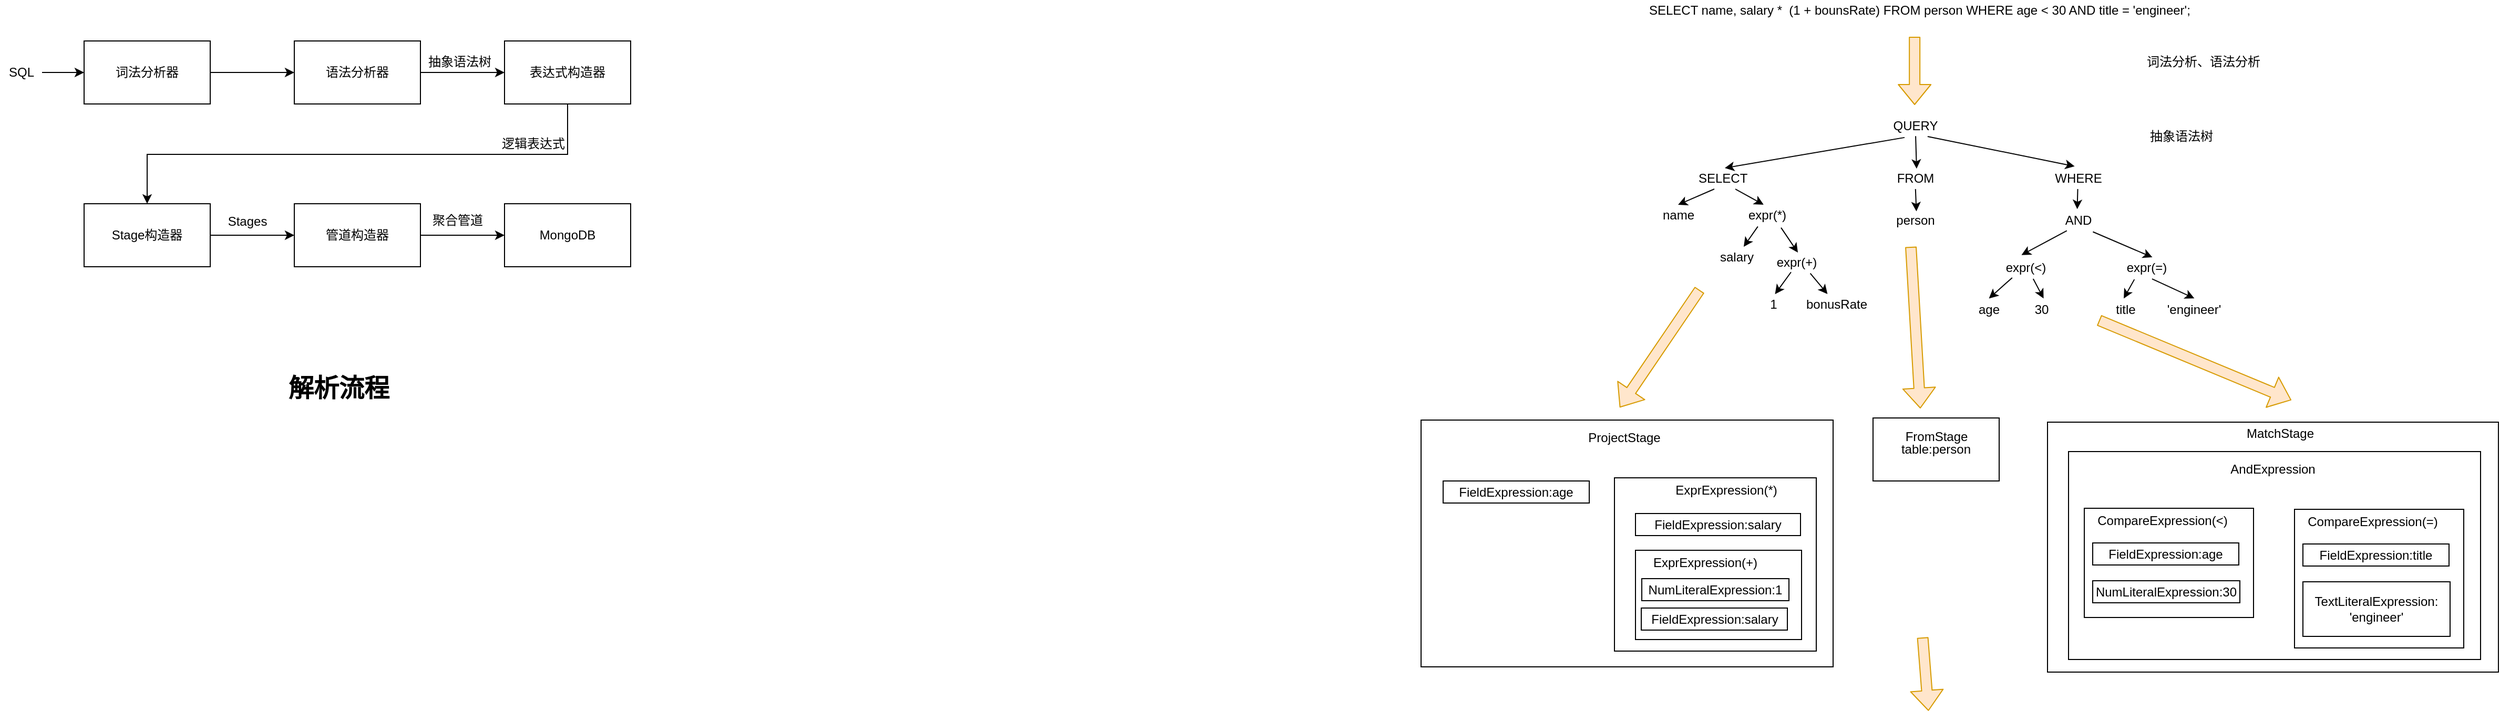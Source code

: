 <mxfile version="14.4.3" type="device"><diagram id="F8hB-wO7Zk6uaAA7d37x" name="第 1 页"><mxGraphModel dx="2878" dy="1407" grid="0" gridSize="5" guides="1" tooltips="1" connect="1" arrows="1" fold="1" page="0" pageScale="1" pageWidth="827" pageHeight="1169" math="0" shadow="0"><root><mxCell id="0"/><mxCell id="1" parent="0"/><mxCell id="Rw8fD7zV6sEt0EkAXEDI-39" value="SELECT name, salary *&amp;nbsp; (1 + bounsRate) FROM person WHERE age &amp;lt; 30 AND title = 'engineer';" style="text;html=1;align=left;verticalAlign=middle;resizable=0;points=[];autosize=1;" vertex="1" parent="1"><mxGeometry x="305" y="-700" width="530" height="20" as="geometry"/></mxCell><mxCell id="Rw8fD7zV6sEt0EkAXEDI-40" value="SELECT&amp;nbsp;" style="text;html=1;strokeColor=none;fillColor=none;align=center;verticalAlign=middle;whiteSpace=wrap;rounded=0;" vertex="1" parent="1"><mxGeometry x="359" y="-540" width="40" height="20" as="geometry"/></mxCell><mxCell id="Rw8fD7zV6sEt0EkAXEDI-41" value="name" style="text;html=1;strokeColor=none;fillColor=none;align=center;verticalAlign=middle;whiteSpace=wrap;rounded=0;" vertex="1" parent="1"><mxGeometry x="314.5" y="-505" width="40" height="20" as="geometry"/></mxCell><mxCell id="Rw8fD7zV6sEt0EkAXEDI-42" value="expr(*)" style="text;html=1;align=center;verticalAlign=middle;resizable=0;points=[];autosize=1;" vertex="1" parent="1"><mxGeometry x="393.5" y="-505" width="50" height="20" as="geometry"/></mxCell><mxCell id="Rw8fD7zV6sEt0EkAXEDI-43" value="salary" style="text;html=1;align=center;verticalAlign=middle;resizable=0;points=[];autosize=1;" vertex="1" parent="1"><mxGeometry x="365" y="-465" width="50" height="20" as="geometry"/></mxCell><mxCell id="Rw8fD7zV6sEt0EkAXEDI-44" value="expr(+)" style="text;html=1;align=center;verticalAlign=middle;resizable=0;points=[];autosize=1;" vertex="1" parent="1"><mxGeometry x="422" y="-460" width="50" height="20" as="geometry"/></mxCell><mxCell id="Rw8fD7zV6sEt0EkAXEDI-45" value="1" style="text;html=1;align=center;verticalAlign=middle;resizable=0;points=[];autosize=1;" vertex="1" parent="1"><mxGeometry x="415" y="-420" width="20" height="20" as="geometry"/></mxCell><mxCell id="Rw8fD7zV6sEt0EkAXEDI-46" value="bonusRate" style="text;html=1;align=center;verticalAlign=middle;resizable=0;points=[];autosize=1;" vertex="1" parent="1"><mxGeometry x="450" y="-420" width="70" height="20" as="geometry"/></mxCell><mxCell id="Rw8fD7zV6sEt0EkAXEDI-47" value="QUERY" style="text;html=1;align=center;verticalAlign=middle;resizable=0;points=[];autosize=1;" vertex="1" parent="1"><mxGeometry x="530" y="-590" width="60" height="20" as="geometry"/></mxCell><mxCell id="Rw8fD7zV6sEt0EkAXEDI-48" value="FROM" style="text;html=1;align=center;verticalAlign=middle;resizable=0;points=[];autosize=1;" vertex="1" parent="1"><mxGeometry x="535" y="-540" width="50" height="20" as="geometry"/></mxCell><mxCell id="Rw8fD7zV6sEt0EkAXEDI-49" value="person" style="text;html=1;align=center;verticalAlign=middle;resizable=0;points=[];autosize=1;" vertex="1" parent="1"><mxGeometry x="535" y="-500" width="50" height="20" as="geometry"/></mxCell><mxCell id="Rw8fD7zV6sEt0EkAXEDI-50" value="WHERE" style="text;html=1;align=center;verticalAlign=middle;resizable=0;points=[];autosize=1;" vertex="1" parent="1"><mxGeometry x="685" y="-540" width="60" height="20" as="geometry"/></mxCell><mxCell id="Rw8fD7zV6sEt0EkAXEDI-51" value="AND" style="text;html=1;align=center;verticalAlign=middle;resizable=0;points=[];autosize=1;" vertex="1" parent="1"><mxGeometry x="695" y="-500" width="40" height="20" as="geometry"/></mxCell><mxCell id="Rw8fD7zV6sEt0EkAXEDI-52" value="expr(&amp;lt;)" style="text;html=1;align=center;verticalAlign=middle;resizable=0;points=[];autosize=1;" vertex="1" parent="1"><mxGeometry x="640" y="-455" width="50" height="20" as="geometry"/></mxCell><mxCell id="Rw8fD7zV6sEt0EkAXEDI-53" value="age" style="text;html=1;align=center;verticalAlign=middle;resizable=0;points=[];autosize=1;" vertex="1" parent="1"><mxGeometry x="610" y="-415" width="40" height="20" as="geometry"/></mxCell><mxCell id="Rw8fD7zV6sEt0EkAXEDI-54" value="30" style="text;html=1;align=center;verticalAlign=middle;resizable=0;points=[];autosize=1;" vertex="1" parent="1"><mxGeometry x="665" y="-415" width="30" height="20" as="geometry"/></mxCell><mxCell id="Rw8fD7zV6sEt0EkAXEDI-55" value="expr(=)" style="text;html=1;align=center;verticalAlign=middle;resizable=0;points=[];autosize=1;" vertex="1" parent="1"><mxGeometry x="755" y="-455" width="50" height="20" as="geometry"/></mxCell><mxCell id="Rw8fD7zV6sEt0EkAXEDI-56" value="title" style="text;html=1;align=center;verticalAlign=middle;resizable=0;points=[];autosize=1;" vertex="1" parent="1"><mxGeometry x="745" y="-415" width="30" height="20" as="geometry"/></mxCell><mxCell id="Rw8fD7zV6sEt0EkAXEDI-57" value="'engineer'" style="text;html=1;align=center;verticalAlign=middle;resizable=0;points=[];autosize=1;" vertex="1" parent="1"><mxGeometry x="790" y="-415" width="70" height="20" as="geometry"/></mxCell><mxCell id="Rw8fD7zV6sEt0EkAXEDI-58" value="" style="endArrow=classic;html=1;entryX=0.5;entryY=0;entryDx=0;entryDy=0;exitX=0.333;exitY=1.047;exitDx=0;exitDy=0;exitPerimeter=0;" edge="1" parent="1" source="Rw8fD7zV6sEt0EkAXEDI-47" target="Rw8fD7zV6sEt0EkAXEDI-40"><mxGeometry width="50" height="50" relative="1" as="geometry"><mxPoint x="480" y="-525" as="sourcePoint"/><mxPoint x="530" y="-575" as="targetPoint"/></mxGeometry></mxCell><mxCell id="Rw8fD7zV6sEt0EkAXEDI-61" value="" style="endArrow=classic;html=1;entryX=0.529;entryY=0.033;entryDx=0;entryDy=0;entryPerimeter=0;exitX=0.509;exitY=0.979;exitDx=0;exitDy=0;exitPerimeter=0;" edge="1" parent="1" source="Rw8fD7zV6sEt0EkAXEDI-47" target="Rw8fD7zV6sEt0EkAXEDI-48"><mxGeometry width="50" height="50" relative="1" as="geometry"><mxPoint x="610" y="-545" as="sourcePoint"/><mxPoint x="660" y="-595" as="targetPoint"/></mxGeometry></mxCell><mxCell id="Rw8fD7zV6sEt0EkAXEDI-62" value="" style="endArrow=classic;html=1;exitX=0.699;exitY=1.001;exitDx=0;exitDy=0;exitPerimeter=0;entryX=0.447;entryY=-0.081;entryDx=0;entryDy=0;entryPerimeter=0;" edge="1" parent="1" source="Rw8fD7zV6sEt0EkAXEDI-47" target="Rw8fD7zV6sEt0EkAXEDI-50"><mxGeometry width="50" height="50" relative="1" as="geometry"><mxPoint x="615" y="-545" as="sourcePoint"/><mxPoint x="665" y="-595" as="targetPoint"/></mxGeometry></mxCell><mxCell id="Rw8fD7zV6sEt0EkAXEDI-63" value="" style="endArrow=classic;html=1;entryX=0.5;entryY=0;entryDx=0;entryDy=0;exitX=0.25;exitY=1;exitDx=0;exitDy=0;" edge="1" parent="1" source="Rw8fD7zV6sEt0EkAXEDI-40" target="Rw8fD7zV6sEt0EkAXEDI-41"><mxGeometry width="50" height="50" relative="1" as="geometry"><mxPoint x="300" y="-530" as="sourcePoint"/><mxPoint x="350" y="-580" as="targetPoint"/></mxGeometry></mxCell><mxCell id="Rw8fD7zV6sEt0EkAXEDI-64" value="" style="endArrow=classic;html=1;entryX=0.448;entryY=-0.003;entryDx=0;entryDy=0;exitX=0.75;exitY=1;exitDx=0;exitDy=0;entryPerimeter=0;" edge="1" parent="1" source="Rw8fD7zV6sEt0EkAXEDI-40" target="Rw8fD7zV6sEt0EkAXEDI-42"><mxGeometry width="50" height="50" relative="1" as="geometry"><mxPoint x="374" y="-515" as="sourcePoint"/><mxPoint x="339.5" y="-500" as="targetPoint"/></mxGeometry></mxCell><mxCell id="Rw8fD7zV6sEt0EkAXEDI-65" value="" style="endArrow=classic;html=1;exitX=0.338;exitY=1.033;exitDx=0;exitDy=0;exitPerimeter=0;" edge="1" parent="1" source="Rw8fD7zV6sEt0EkAXEDI-42" target="Rw8fD7zV6sEt0EkAXEDI-43"><mxGeometry width="50" height="50" relative="1" as="geometry"><mxPoint x="394" y="-515" as="sourcePoint"/><mxPoint x="420.9" y="-500.06" as="targetPoint"/></mxGeometry></mxCell><mxCell id="Rw8fD7zV6sEt0EkAXEDI-66" value="" style="endArrow=classic;html=1;exitX=0.78;exitY=1.09;exitDx=0;exitDy=0;exitPerimeter=0;entryX=0.53;entryY=0.024;entryDx=0;entryDy=0;entryPerimeter=0;" edge="1" parent="1" source="Rw8fD7zV6sEt0EkAXEDI-42" target="Rw8fD7zV6sEt0EkAXEDI-44"><mxGeometry width="50" height="50" relative="1" as="geometry"><mxPoint x="415.4" y="-479.34" as="sourcePoint"/><mxPoint x="401.953" y="-460" as="targetPoint"/></mxGeometry></mxCell><mxCell id="Rw8fD7zV6sEt0EkAXEDI-67" value="" style="endArrow=classic;html=1;exitX=0.4;exitY=0.957;exitDx=0;exitDy=0;exitPerimeter=0;entryX=0.588;entryY=0.005;entryDx=0;entryDy=0;entryPerimeter=0;" edge="1" parent="1" source="Rw8fD7zV6sEt0EkAXEDI-44" target="Rw8fD7zV6sEt0EkAXEDI-45"><mxGeometry width="50" height="50" relative="1" as="geometry"><mxPoint x="437.5" y="-478.2" as="sourcePoint"/><mxPoint x="453.5" y="-459.52" as="targetPoint"/></mxGeometry></mxCell><mxCell id="Rw8fD7zV6sEt0EkAXEDI-68" value="" style="endArrow=classic;html=1;exitX=0.766;exitY=1.014;exitDx=0;exitDy=0;exitPerimeter=0;" edge="1" parent="1" source="Rw8fD7zV6sEt0EkAXEDI-44" target="Rw8fD7zV6sEt0EkAXEDI-46"><mxGeometry width="50" height="50" relative="1" as="geometry"><mxPoint x="437.5" y="-478.2" as="sourcePoint"/><mxPoint x="453.5" y="-459.52" as="targetPoint"/></mxGeometry></mxCell><mxCell id="Rw8fD7zV6sEt0EkAXEDI-69" value="" style="endArrow=classic;html=1;entryX=0.525;entryY=0.062;entryDx=0;entryDy=0;entryPerimeter=0;" edge="1" parent="1" source="Rw8fD7zV6sEt0EkAXEDI-48" target="Rw8fD7zV6sEt0EkAXEDI-49"><mxGeometry width="50" height="50" relative="1" as="geometry"><mxPoint x="514" y="-523.68" as="sourcePoint"/><mxPoint x="530.0" y="-505" as="targetPoint"/></mxGeometry></mxCell><mxCell id="Rw8fD7zV6sEt0EkAXEDI-70" value="" style="endArrow=classic;html=1;entryX=0.482;entryY=-0.043;entryDx=0;entryDy=0;entryPerimeter=0;" edge="1" parent="1" source="Rw8fD7zV6sEt0EkAXEDI-50" target="Rw8fD7zV6sEt0EkAXEDI-51"><mxGeometry width="50" height="50" relative="1" as="geometry"><mxPoint x="589.7" y="-530" as="sourcePoint"/><mxPoint x="684.3" y="-500" as="targetPoint"/></mxGeometry></mxCell><mxCell id="Rw8fD7zV6sEt0EkAXEDI-73" value="" style="endArrow=classic;html=1;entryX=0.425;entryY=-0.107;entryDx=0;entryDy=0;entryPerimeter=0;exitX=0.235;exitY=0.983;exitDx=0;exitDy=0;exitPerimeter=0;" edge="1" parent="1" source="Rw8fD7zV6sEt0EkAXEDI-51" target="Rw8fD7zV6sEt0EkAXEDI-52"><mxGeometry width="50" height="50" relative="1" as="geometry"><mxPoint x="719.753" y="-515" as="sourcePoint"/><mxPoint x="719.28" y="-495.86" as="targetPoint"/></mxGeometry></mxCell><mxCell id="Rw8fD7zV6sEt0EkAXEDI-74" value="" style="endArrow=classic;html=1;entryX=0.615;entryY=0;entryDx=0;entryDy=0;entryPerimeter=0;exitX=0.855;exitY=1.037;exitDx=0;exitDy=0;exitPerimeter=0;" edge="1" parent="1" source="Rw8fD7zV6sEt0EkAXEDI-51" target="Rw8fD7zV6sEt0EkAXEDI-55"><mxGeometry width="50" height="50" relative="1" as="geometry"><mxPoint x="709.4" y="-475.34" as="sourcePoint"/><mxPoint x="671.25" y="-452.14" as="targetPoint"/></mxGeometry></mxCell><mxCell id="Rw8fD7zV6sEt0EkAXEDI-75" value="" style="endArrow=classic;html=1;entryX=0.51;entryY=-0.047;entryDx=0;entryDy=0;entryPerimeter=0;exitX=0.609;exitY=1.027;exitDx=0;exitDy=0;exitPerimeter=0;" edge="1" parent="1" source="Rw8fD7zV6sEt0EkAXEDI-55" target="Rw8fD7zV6sEt0EkAXEDI-57"><mxGeometry width="50" height="50" relative="1" as="geometry"><mxPoint x="734.2" y="-474.26" as="sourcePoint"/><mxPoint x="790.75" y="-450" as="targetPoint"/></mxGeometry></mxCell><mxCell id="Rw8fD7zV6sEt0EkAXEDI-76" value="" style="endArrow=classic;html=1;entryX=0.451;entryY=-0.04;entryDx=0;entryDy=0;entryPerimeter=0;exitX=0.273;exitY=1.053;exitDx=0;exitDy=0;exitPerimeter=0;" edge="1" parent="1" source="Rw8fD7zV6sEt0EkAXEDI-55" target="Rw8fD7zV6sEt0EkAXEDI-56"><mxGeometry width="50" height="50" relative="1" as="geometry"><mxPoint x="790.45" y="-429.46" as="sourcePoint"/><mxPoint x="830.7" y="-410.94" as="targetPoint"/></mxGeometry></mxCell><mxCell id="Rw8fD7zV6sEt0EkAXEDI-77" value="" style="endArrow=classic;html=1;entryX=0.507;entryY=-0.04;entryDx=0;entryDy=0;entryPerimeter=0;exitX=0.248;exitY=0.973;exitDx=0;exitDy=0;exitPerimeter=0;" edge="1" parent="1" source="Rw8fD7zV6sEt0EkAXEDI-52" target="Rw8fD7zV6sEt0EkAXEDI-53"><mxGeometry width="50" height="50" relative="1" as="geometry"><mxPoint x="773.65" y="-428.94" as="sourcePoint"/><mxPoint x="763.53" y="-410.8" as="targetPoint"/></mxGeometry></mxCell><mxCell id="Rw8fD7zV6sEt0EkAXEDI-78" value="" style="endArrow=classic;html=1;entryX=0.576;entryY=-0.04;entryDx=0;entryDy=0;entryPerimeter=0;exitX=0.648;exitY=1.027;exitDx=0;exitDy=0;exitPerimeter=0;" edge="1" parent="1" source="Rw8fD7zV6sEt0EkAXEDI-52" target="Rw8fD7zV6sEt0EkAXEDI-54"><mxGeometry width="50" height="50" relative="1" as="geometry"><mxPoint x="657.4" y="-430.54" as="sourcePoint"/><mxPoint x="635.28" y="-410.8" as="targetPoint"/></mxGeometry></mxCell><mxCell id="Rw8fD7zV6sEt0EkAXEDI-79" value="" style="shape=flexArrow;endArrow=classic;html=1;fillColor=#ffe6cc;strokeColor=#d79b00;" edge="1" parent="1"><mxGeometry width="50" height="50" relative="1" as="geometry"><mxPoint x="559.58" y="-665" as="sourcePoint"/><mxPoint x="559.58" y="-600" as="targetPoint"/></mxGeometry></mxCell><mxCell id="Rw8fD7zV6sEt0EkAXEDI-80" value="词法分析、语法分析" style="text;html=1;align=center;verticalAlign=middle;resizable=0;points=[];autosize=1;" vertex="1" parent="1"><mxGeometry x="775" y="-650" width="118" height="18" as="geometry"/></mxCell><mxCell id="Rw8fD7zV6sEt0EkAXEDI-81" value="抽象语法树" style="text;html=1;align=center;verticalAlign=middle;resizable=0;points=[];autosize=1;" vertex="1" parent="1"><mxGeometry x="778" y="-579" width="70" height="18" as="geometry"/></mxCell><mxCell id="Rw8fD7zV6sEt0EkAXEDI-112" value="" style="shape=flexArrow;endArrow=classic;html=1;fillColor=#ffe6cc;strokeColor=#d79b00;" edge="1" parent="1"><mxGeometry width="50" height="50" relative="1" as="geometry"><mxPoint x="735.0" y="-395" as="sourcePoint"/><mxPoint x="918" y="-319" as="targetPoint"/></mxGeometry></mxCell><mxCell id="Rw8fD7zV6sEt0EkAXEDI-120" value="" style="shape=flexArrow;endArrow=classic;html=1;fillColor=#ffe6cc;strokeColor=#d79b00;" edge="1" parent="1"><mxGeometry width="50" height="50" relative="1" as="geometry"><mxPoint x="355" y="-424" as="sourcePoint"/><mxPoint x="279" y="-312" as="targetPoint"/></mxGeometry></mxCell><mxCell id="Rw8fD7zV6sEt0EkAXEDI-121" value="" style="group" vertex="1" connectable="0" parent="1"><mxGeometry x="90" y="-300" width="392" height="235" as="geometry"/></mxCell><mxCell id="Rw8fD7zV6sEt0EkAXEDI-101" value="" style="whiteSpace=wrap;html=1;fillColor=none;" vertex="1" parent="Rw8fD7zV6sEt0EkAXEDI-121"><mxGeometry width="392" height="235" as="geometry"/></mxCell><mxCell id="Rw8fD7zV6sEt0EkAXEDI-108" value="" style="whiteSpace=wrap;html=1;fillColor=none;" vertex="1" parent="Rw8fD7zV6sEt0EkAXEDI-121"><mxGeometry x="184" y="55" width="192" height="165" as="geometry"/></mxCell><mxCell id="Rw8fD7zV6sEt0EkAXEDI-109" value="FieldExpression:salary" style="whiteSpace=wrap;html=1;fillColor=none;" vertex="1" parent="Rw8fD7zV6sEt0EkAXEDI-121"><mxGeometry x="204" y="89" width="157" height="21" as="geometry"/></mxCell><mxCell id="Rw8fD7zV6sEt0EkAXEDI-110" value="" style="whiteSpace=wrap;html=1;fillColor=none;" vertex="1" parent="Rw8fD7zV6sEt0EkAXEDI-121"><mxGeometry x="204" y="124" width="158" height="85" as="geometry"/></mxCell><mxCell id="Rw8fD7zV6sEt0EkAXEDI-111" value="ExprExpression(*)" style="text;html=1;align=center;verticalAlign=middle;resizable=0;points=[];autosize=1;" vertex="1" parent="Rw8fD7zV6sEt0EkAXEDI-121"><mxGeometry x="236" y="58" width="107" height="18" as="geometry"/></mxCell><mxCell id="Rw8fD7zV6sEt0EkAXEDI-114" value="ProjectStage" style="text;html=1;align=center;verticalAlign=middle;resizable=0;points=[];autosize=1;" vertex="1" parent="Rw8fD7zV6sEt0EkAXEDI-121"><mxGeometry x="153" y="8" width="79" height="18" as="geometry"/></mxCell><mxCell id="Rw8fD7zV6sEt0EkAXEDI-105" value="FieldExpression:age" style="whiteSpace=wrap;html=1;fillColor=none;" vertex="1" parent="Rw8fD7zV6sEt0EkAXEDI-121"><mxGeometry x="21" y="58" width="139" height="21" as="geometry"/></mxCell><mxCell id="Rw8fD7zV6sEt0EkAXEDI-116" value="&lt;span&gt;ExprExpression(+)&lt;/span&gt;" style="text;html=1;align=center;verticalAlign=middle;resizable=0;points=[];autosize=1;" vertex="1" parent="Rw8fD7zV6sEt0EkAXEDI-121"><mxGeometry x="215" y="127" width="109" height="18" as="geometry"/></mxCell><mxCell id="Rw8fD7zV6sEt0EkAXEDI-117" value="FieldExpression:salary" style="whiteSpace=wrap;html=1;fillColor=none;" vertex="1" parent="Rw8fD7zV6sEt0EkAXEDI-121"><mxGeometry x="209.5" y="179" width="139" height="21" as="geometry"/></mxCell><mxCell id="Rw8fD7zV6sEt0EkAXEDI-118" value="NumLiteralExpression:1" style="whiteSpace=wrap;html=1;fillColor=none;" vertex="1" parent="Rw8fD7zV6sEt0EkAXEDI-121"><mxGeometry x="210" y="151" width="140" height="21" as="geometry"/></mxCell><mxCell id="Rw8fD7zV6sEt0EkAXEDI-123" value="" style="group" vertex="1" connectable="0" parent="1"><mxGeometry x="686" y="-298" width="429" height="238" as="geometry"/></mxCell><mxCell id="Rw8fD7zV6sEt0EkAXEDI-119" value="" style="whiteSpace=wrap;html=1;fillColor=none;" vertex="1" parent="Rw8fD7zV6sEt0EkAXEDI-123"><mxGeometry width="429" height="238" as="geometry"/></mxCell><mxCell id="Rw8fD7zV6sEt0EkAXEDI-92" value="" style="whiteSpace=wrap;html=1;fillColor=none;" vertex="1" parent="Rw8fD7zV6sEt0EkAXEDI-123"><mxGeometry x="20" y="28" width="392" height="198" as="geometry"/></mxCell><mxCell id="Rw8fD7zV6sEt0EkAXEDI-93" value="&lt;span&gt;AndExpression&lt;/span&gt;" style="text;html=1;align=center;verticalAlign=middle;resizable=0;points=[];autosize=1;" vertex="1" parent="Rw8fD7zV6sEt0EkAXEDI-123"><mxGeometry x="168.5" y="36" width="91" height="18" as="geometry"/></mxCell><mxCell id="Rw8fD7zV6sEt0EkAXEDI-95" value="" style="group" vertex="1" connectable="0" parent="Rw8fD7zV6sEt0EkAXEDI-123"><mxGeometry x="35" y="82" width="161" height="104" as="geometry"/></mxCell><mxCell id="Rw8fD7zV6sEt0EkAXEDI-89" value="" style="whiteSpace=wrap;html=1;fillColor=none;" vertex="1" parent="Rw8fD7zV6sEt0EkAXEDI-95"><mxGeometry width="161" height="104" as="geometry"/></mxCell><mxCell id="Rw8fD7zV6sEt0EkAXEDI-90" value="FieldExpression:age" style="whiteSpace=wrap;html=1;fillColor=none;" vertex="1" parent="Rw8fD7zV6sEt0EkAXEDI-95"><mxGeometry x="8" y="33" width="139" height="21" as="geometry"/></mxCell><mxCell id="Rw8fD7zV6sEt0EkAXEDI-91" value="NumLiteralExpression:30" style="whiteSpace=wrap;html=1;fillColor=none;" vertex="1" parent="Rw8fD7zV6sEt0EkAXEDI-95"><mxGeometry x="8" y="69" width="140" height="21" as="geometry"/></mxCell><mxCell id="Rw8fD7zV6sEt0EkAXEDI-94" value="CompareExpression(&amp;lt;)" style="text;html=1;align=center;verticalAlign=middle;resizable=0;points=[];autosize=1;" vertex="1" parent="Rw8fD7zV6sEt0EkAXEDI-95"><mxGeometry x="7" y="3" width="134" height="18" as="geometry"/></mxCell><mxCell id="Rw8fD7zV6sEt0EkAXEDI-97" value="" style="whiteSpace=wrap;html=1;fillColor=none;" vertex="1" parent="Rw8fD7zV6sEt0EkAXEDI-123"><mxGeometry x="235" y="83" width="161" height="132" as="geometry"/></mxCell><mxCell id="Rw8fD7zV6sEt0EkAXEDI-98" value="FieldExpression:title" style="whiteSpace=wrap;html=1;fillColor=none;" vertex="1" parent="Rw8fD7zV6sEt0EkAXEDI-123"><mxGeometry x="243" y="116" width="139" height="21" as="geometry"/></mxCell><mxCell id="Rw8fD7zV6sEt0EkAXEDI-99" value="TextLiteralExpression:&lt;br&gt;'engineer'" style="whiteSpace=wrap;html=1;fillColor=none;" vertex="1" parent="Rw8fD7zV6sEt0EkAXEDI-123"><mxGeometry x="243" y="152" width="140" height="52" as="geometry"/></mxCell><mxCell id="Rw8fD7zV6sEt0EkAXEDI-100" value="CompareExpression(=)" style="text;html=1;align=center;verticalAlign=middle;resizable=0;points=[];autosize=1;" vertex="1" parent="Rw8fD7zV6sEt0EkAXEDI-123"><mxGeometry x="242" y="86" width="134" height="18" as="geometry"/></mxCell><mxCell id="Rw8fD7zV6sEt0EkAXEDI-113" value="MatchStage" style="text;html=1;align=center;verticalAlign=middle;resizable=0;points=[];autosize=1;" vertex="1" parent="Rw8fD7zV6sEt0EkAXEDI-123"><mxGeometry x="184" y="2" width="74" height="18" as="geometry"/></mxCell><mxCell id="Rw8fD7zV6sEt0EkAXEDI-124" value="table:person" style="whiteSpace=wrap;html=1;fillColor=none;" vertex="1" parent="1"><mxGeometry x="520" y="-302" width="120" height="60" as="geometry"/></mxCell><mxCell id="Rw8fD7zV6sEt0EkAXEDI-125" value="FromStage" style="text;html=1;align=center;verticalAlign=middle;resizable=0;points=[];autosize=1;" vertex="1" parent="1"><mxGeometry x="545.5" y="-293" width="69" height="18" as="geometry"/></mxCell><mxCell id="Rw8fD7zV6sEt0EkAXEDI-126" value="" style="shape=flexArrow;endArrow=classic;html=1;fillColor=#ffe6cc;strokeColor=#d79b00;" edge="1" parent="1"><mxGeometry width="50" height="50" relative="1" as="geometry"><mxPoint x="556" y="-465" as="sourcePoint"/><mxPoint x="565" y="-311" as="targetPoint"/></mxGeometry></mxCell><mxCell id="Rw8fD7zV6sEt0EkAXEDI-127" value="" style="group" vertex="1" connectable="0" parent="1"><mxGeometry x="-1262" y="-661" width="600" height="342" as="geometry"/></mxCell><mxCell id="Rw8fD7zV6sEt0EkAXEDI-4" value="SQL" style="text;html=1;align=center;verticalAlign=middle;resizable=0;points=[];autosize=1;" vertex="1" parent="Rw8fD7zV6sEt0EkAXEDI-127"><mxGeometry y="20" width="40" height="20" as="geometry"/></mxCell><mxCell id="Rw8fD7zV6sEt0EkAXEDI-5" value="词法分析器" style="whiteSpace=wrap;html=1;" vertex="1" parent="Rw8fD7zV6sEt0EkAXEDI-127"><mxGeometry x="80" width="120" height="60" as="geometry"/></mxCell><mxCell id="Rw8fD7zV6sEt0EkAXEDI-6" value="" style="edgeStyle=orthogonalEdgeStyle;rounded=0;orthogonalLoop=1;jettySize=auto;html=1;" edge="1" parent="Rw8fD7zV6sEt0EkAXEDI-127" source="Rw8fD7zV6sEt0EkAXEDI-4" target="Rw8fD7zV6sEt0EkAXEDI-5"><mxGeometry relative="1" as="geometry"/></mxCell><mxCell id="Rw8fD7zV6sEt0EkAXEDI-7" value="语法分析器" style="whiteSpace=wrap;html=1;" vertex="1" parent="Rw8fD7zV6sEt0EkAXEDI-127"><mxGeometry x="280" width="120" height="60" as="geometry"/></mxCell><mxCell id="Rw8fD7zV6sEt0EkAXEDI-8" value="" style="edgeStyle=orthogonalEdgeStyle;rounded=0;orthogonalLoop=1;jettySize=auto;html=1;" edge="1" parent="Rw8fD7zV6sEt0EkAXEDI-127" source="Rw8fD7zV6sEt0EkAXEDI-5" target="Rw8fD7zV6sEt0EkAXEDI-7"><mxGeometry relative="1" as="geometry"/></mxCell><mxCell id="Rw8fD7zV6sEt0EkAXEDI-10" value="表达式构造器" style="whiteSpace=wrap;html=1;" vertex="1" parent="Rw8fD7zV6sEt0EkAXEDI-127"><mxGeometry x="480" width="120" height="60" as="geometry"/></mxCell><mxCell id="Rw8fD7zV6sEt0EkAXEDI-11" value="" style="edgeStyle=orthogonalEdgeStyle;rounded=0;orthogonalLoop=1;jettySize=auto;html=1;" edge="1" parent="Rw8fD7zV6sEt0EkAXEDI-127" source="Rw8fD7zV6sEt0EkAXEDI-7" target="Rw8fD7zV6sEt0EkAXEDI-10"><mxGeometry relative="1" as="geometry"/></mxCell><mxCell id="Rw8fD7zV6sEt0EkAXEDI-14" value="Stage构造器" style="whiteSpace=wrap;html=1;" vertex="1" parent="Rw8fD7zV6sEt0EkAXEDI-127"><mxGeometry x="80" y="155" width="120" height="60" as="geometry"/></mxCell><mxCell id="Rw8fD7zV6sEt0EkAXEDI-22" style="edgeStyle=orthogonalEdgeStyle;rounded=0;orthogonalLoop=1;jettySize=auto;html=1;" edge="1" parent="Rw8fD7zV6sEt0EkAXEDI-127" source="Rw8fD7zV6sEt0EkAXEDI-10" target="Rw8fD7zV6sEt0EkAXEDI-14"><mxGeometry relative="1" as="geometry"><Array as="points"><mxPoint x="540" y="108"/><mxPoint x="140" y="108"/></Array></mxGeometry></mxCell><mxCell id="Rw8fD7zV6sEt0EkAXEDI-18" value="MongoDB" style="whiteSpace=wrap;html=1;" vertex="1" parent="Rw8fD7zV6sEt0EkAXEDI-127"><mxGeometry x="480" y="155" width="120" height="60" as="geometry"/></mxCell><mxCell id="Rw8fD7zV6sEt0EkAXEDI-23" value="抽象语法树" style="text;html=1;align=center;verticalAlign=middle;resizable=0;points=[];autosize=1;" vertex="1" parent="Rw8fD7zV6sEt0EkAXEDI-127"><mxGeometry x="402" y="11" width="70" height="18" as="geometry"/></mxCell><mxCell id="Rw8fD7zV6sEt0EkAXEDI-24" value="逻辑表达式" style="text;html=1;align=center;verticalAlign=middle;resizable=0;points=[];autosize=1;" vertex="1" parent="Rw8fD7zV6sEt0EkAXEDI-127"><mxGeometry x="472" y="89" width="70" height="18" as="geometry"/></mxCell><mxCell id="Rw8fD7zV6sEt0EkAXEDI-27" value="" style="edgeStyle=orthogonalEdgeStyle;rounded=0;orthogonalLoop=1;jettySize=auto;html=1;" edge="1" parent="Rw8fD7zV6sEt0EkAXEDI-127" source="Rw8fD7zV6sEt0EkAXEDI-25" target="Rw8fD7zV6sEt0EkAXEDI-18"><mxGeometry relative="1" as="geometry"/></mxCell><mxCell id="Rw8fD7zV6sEt0EkAXEDI-25" value="管道构造器" style="whiteSpace=wrap;html=1;" vertex="1" parent="Rw8fD7zV6sEt0EkAXEDI-127"><mxGeometry x="280" y="155" width="120" height="60" as="geometry"/></mxCell><mxCell id="Rw8fD7zV6sEt0EkAXEDI-26" value="" style="edgeStyle=orthogonalEdgeStyle;rounded=0;orthogonalLoop=1;jettySize=auto;html=1;" edge="1" parent="Rw8fD7zV6sEt0EkAXEDI-127" source="Rw8fD7zV6sEt0EkAXEDI-14" target="Rw8fD7zV6sEt0EkAXEDI-25"><mxGeometry relative="1" as="geometry"/></mxCell><mxCell id="Rw8fD7zV6sEt0EkAXEDI-28" value="聚合管道" style="text;html=1;align=center;verticalAlign=middle;resizable=0;points=[];autosize=1;" vertex="1" parent="Rw8fD7zV6sEt0EkAXEDI-127"><mxGeometry x="406" y="162" width="58" height="18" as="geometry"/></mxCell><mxCell id="Rw8fD7zV6sEt0EkAXEDI-29" value="&lt;font style=&quot;font-size: 24px&quot;&gt;&lt;b&gt;解析流程&lt;/b&gt;&lt;/font&gt;" style="text;html=1;align=center;verticalAlign=middle;resizable=0;points=[];autosize=1;" vertex="1" parent="Rw8fD7zV6sEt0EkAXEDI-127"><mxGeometry x="269" y="320" width="106" height="22" as="geometry"/></mxCell><mxCell id="Rw8fD7zV6sEt0EkAXEDI-30" value="Stages" style="text;html=1;align=center;verticalAlign=middle;resizable=0;points=[];autosize=1;" vertex="1" parent="Rw8fD7zV6sEt0EkAXEDI-127"><mxGeometry x="210" y="162" width="50" height="20" as="geometry"/></mxCell><mxCell id="Rw8fD7zV6sEt0EkAXEDI-129" value="" style="shape=flexArrow;endArrow=classic;html=1;fillColor=#ffe6cc;strokeColor=#d79b00;" edge="1" parent="1"><mxGeometry width="50" height="50" relative="1" as="geometry"><mxPoint x="567.25" y="-93" as="sourcePoint"/><mxPoint x="572.75" y="-23" as="targetPoint"/></mxGeometry></mxCell></root></mxGraphModel></diagram></mxfile>
